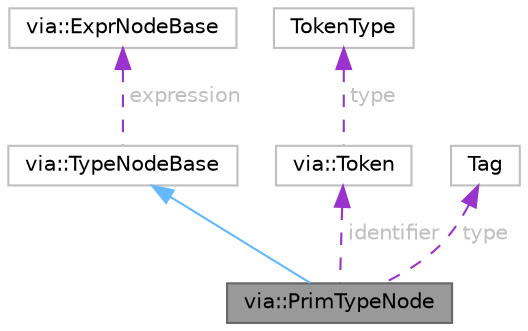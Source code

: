 digraph "via::PrimTypeNode"
{
 // LATEX_PDF_SIZE
  bgcolor="transparent";
  edge [fontname=Helvetica,fontsize=10,labelfontname=Helvetica,labelfontsize=10];
  node [fontname=Helvetica,fontsize=10,shape=box,height=0.2,width=0.4];
  Node1 [id="Node000001",label="via::PrimTypeNode",height=0.2,width=0.4,color="gray40", fillcolor="grey60", style="filled", fontcolor="black",tooltip=" "];
  Node2 -> Node1 [id="edge1_Node000001_Node000002",dir="back",color="steelblue1",style="solid",tooltip=" "];
  Node2 [id="Node000002",label="via::TypeNodeBase",height=0.2,width=0.4,color="grey75", fillcolor="white", style="filled",URL="$structvia_1_1TypeNodeBase.html",tooltip=" "];
  Node3 -> Node2 [id="edge2_Node000002_Node000003",dir="back",color="darkorchid3",style="dashed",tooltip=" ",label=" expression",fontcolor="grey" ];
  Node3 [id="Node000003",label="via::ExprNodeBase",height=0.2,width=0.4,color="grey75", fillcolor="white", style="filled",URL="$structvia_1_1ExprNodeBase.html",tooltip=" "];
  Node4 -> Node1 [id="edge3_Node000001_Node000004",dir="back",color="darkorchid3",style="dashed",tooltip=" ",label=" identifier",fontcolor="grey" ];
  Node4 [id="Node000004",label="via::Token",height=0.2,width=0.4,color="grey75", fillcolor="white", style="filled",URL="$structvia_1_1Token.html",tooltip=" "];
  Node5 -> Node4 [id="edge4_Node000004_Node000005",dir="back",color="darkorchid3",style="dashed",tooltip=" ",label=" type",fontcolor="grey" ];
  Node5 [id="Node000005",label="TokenType",height=0.2,width=0.4,color="grey75", fillcolor="white", style="filled",tooltip=" "];
  Node6 -> Node1 [id="edge5_Node000001_Node000006",dir="back",color="darkorchid3",style="dashed",tooltip=" ",label=" type",fontcolor="grey" ];
  Node6 [id="Node000006",label="Tag",height=0.2,width=0.4,color="grey75", fillcolor="white", style="filled",tooltip=" "];
}

